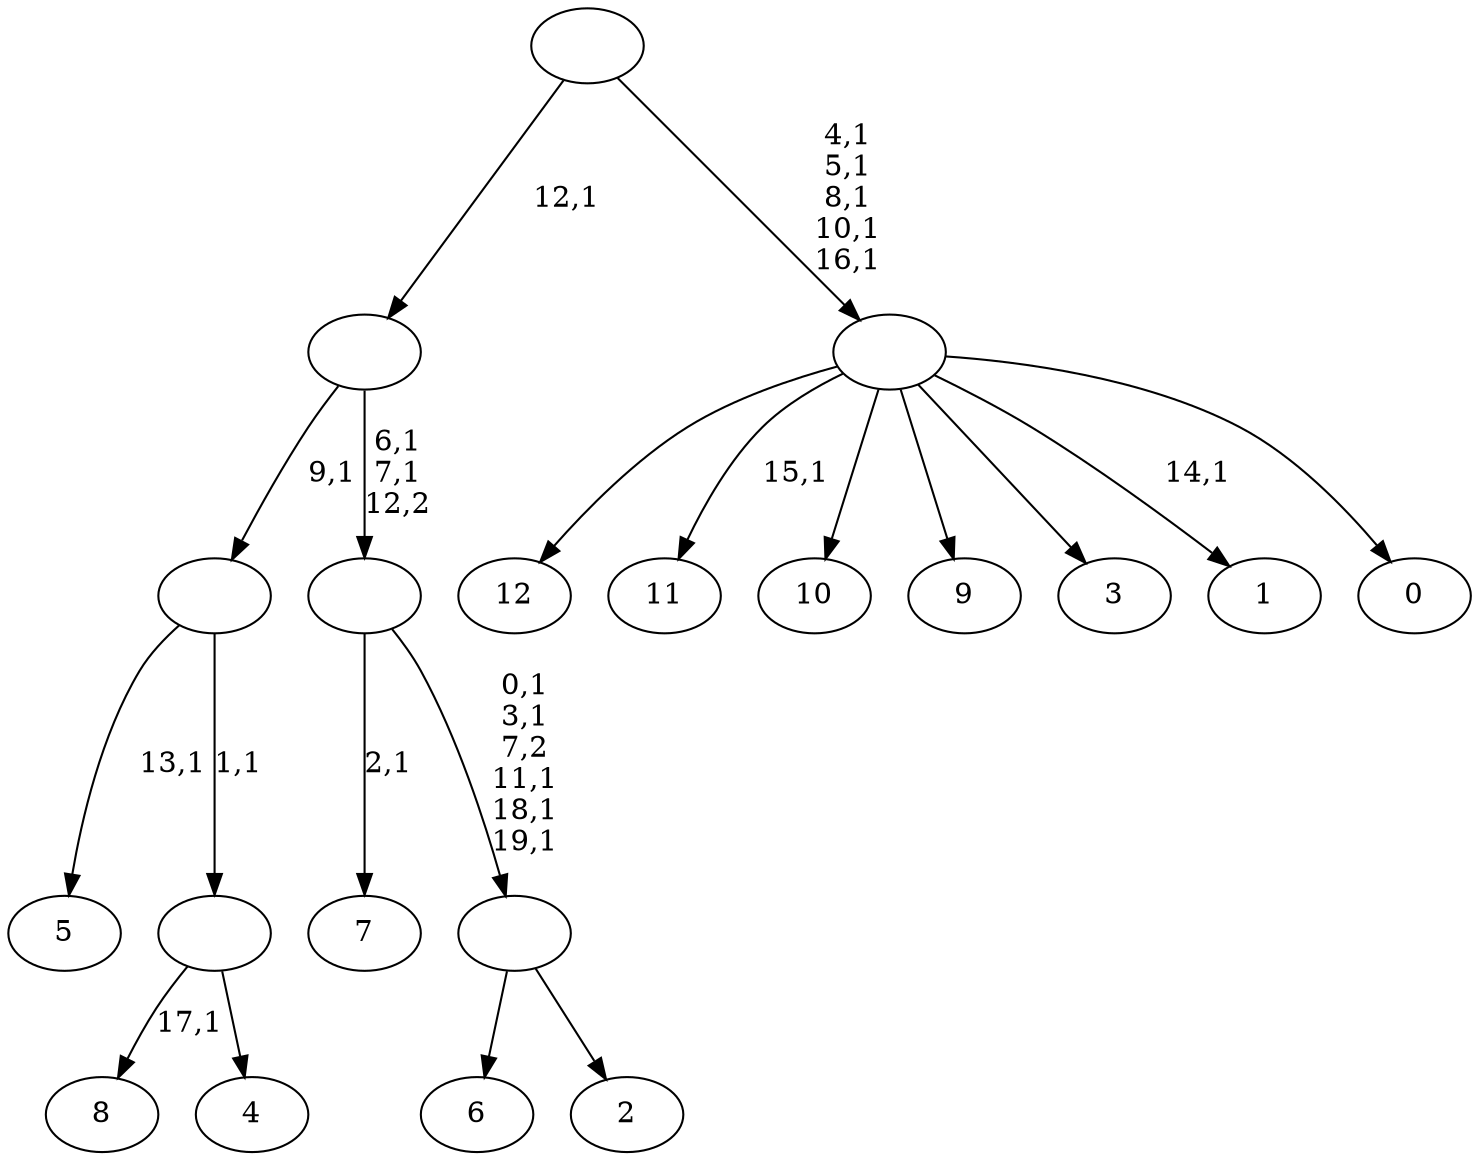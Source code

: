 digraph T {
	33 [label="12"]
	32 [label="11"]
	30 [label="10"]
	29 [label="9"]
	28 [label="8"]
	26 [label="7"]
	24 [label="6"]
	23 [label="5"]
	21 [label="4"]
	20 [label=""]
	19 [label=""]
	18 [label="3"]
	17 [label="2"]
	16 [label=""]
	11 [label=""]
	9 [label=""]
	8 [label="1"]
	6 [label="0"]
	5 [label=""]
	0 [label=""]
	20 -> 28 [label="17,1"]
	20 -> 21 [label=""]
	19 -> 23 [label="13,1"]
	19 -> 20 [label="1,1"]
	16 -> 24 [label=""]
	16 -> 17 [label=""]
	11 -> 16 [label="0,1\n3,1\n7,2\n11,1\n18,1\n19,1"]
	11 -> 26 [label="2,1"]
	9 -> 11 [label="6,1\n7,1\n12,2"]
	9 -> 19 [label="9,1"]
	5 -> 8 [label="14,1"]
	5 -> 32 [label="15,1"]
	5 -> 33 [label=""]
	5 -> 30 [label=""]
	5 -> 29 [label=""]
	5 -> 18 [label=""]
	5 -> 6 [label=""]
	0 -> 5 [label="4,1\n5,1\n8,1\n10,1\n16,1"]
	0 -> 9 [label="12,1"]
}
